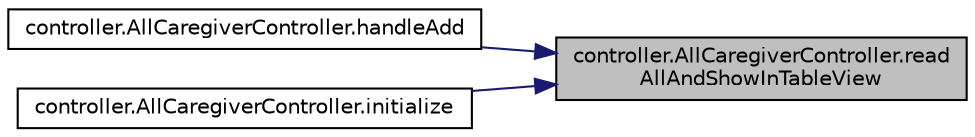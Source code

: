 digraph "controller.AllCaregiverController.readAllAndShowInTableView"
{
 // LATEX_PDF_SIZE
  edge [fontname="Helvetica",fontsize="10",labelfontname="Helvetica",labelfontsize="10"];
  node [fontname="Helvetica",fontsize="10",shape=record];
  rankdir="RL";
  Node1 [label="controller.AllCaregiverController.read\lAllAndShowInTableView",height=0.2,width=0.4,color="black", fillcolor="grey75", style="filled", fontcolor="black",tooltip=" "];
  Node1 -> Node2 [dir="back",color="midnightblue",fontsize="10",style="solid",fontname="Helvetica"];
  Node2 [label="controller.AllCaregiverController.handleAdd",height=0.2,width=0.4,color="black", fillcolor="white", style="filled",URL="$classcontroller_1_1_all_caregiver_controller.html#a9d3fae314ae3d2ca5c22caaed80642dc",tooltip=" "];
  Node1 -> Node3 [dir="back",color="midnightblue",fontsize="10",style="solid",fontname="Helvetica"];
  Node3 [label="controller.AllCaregiverController.initialize",height=0.2,width=0.4,color="black", fillcolor="white", style="filled",URL="$classcontroller_1_1_all_caregiver_controller.html#a3e3648951a34837d6862149c924ceac4",tooltip=" "];
}

